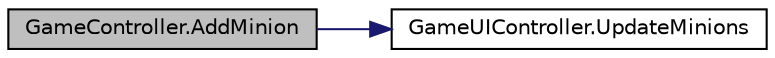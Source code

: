 digraph "GameController.AddMinion"
{
 // INTERACTIVE_SVG=YES
 // LATEX_PDF_SIZE
  edge [fontname="Helvetica",fontsize="10",labelfontname="Helvetica",labelfontsize="10"];
  node [fontname="Helvetica",fontsize="10",shape=record];
  rankdir="LR";
  Node1 [label="GameController.AddMinion",height=0.2,width=0.4,color="black", fillcolor="grey75", style="filled", fontcolor="black",tooltip="One of the players killed a minion."];
  Node1 -> Node2 [color="midnightblue",fontsize="10",style="solid",fontname="Helvetica"];
  Node2 [label="GameUIController.UpdateMinions",height=0.2,width=0.4,color="black", fillcolor="white", style="filled",URL="$class_game_u_i_controller.html#ac6d98f05e3ed3d39178b42d85149db5d",tooltip=" "];
}
